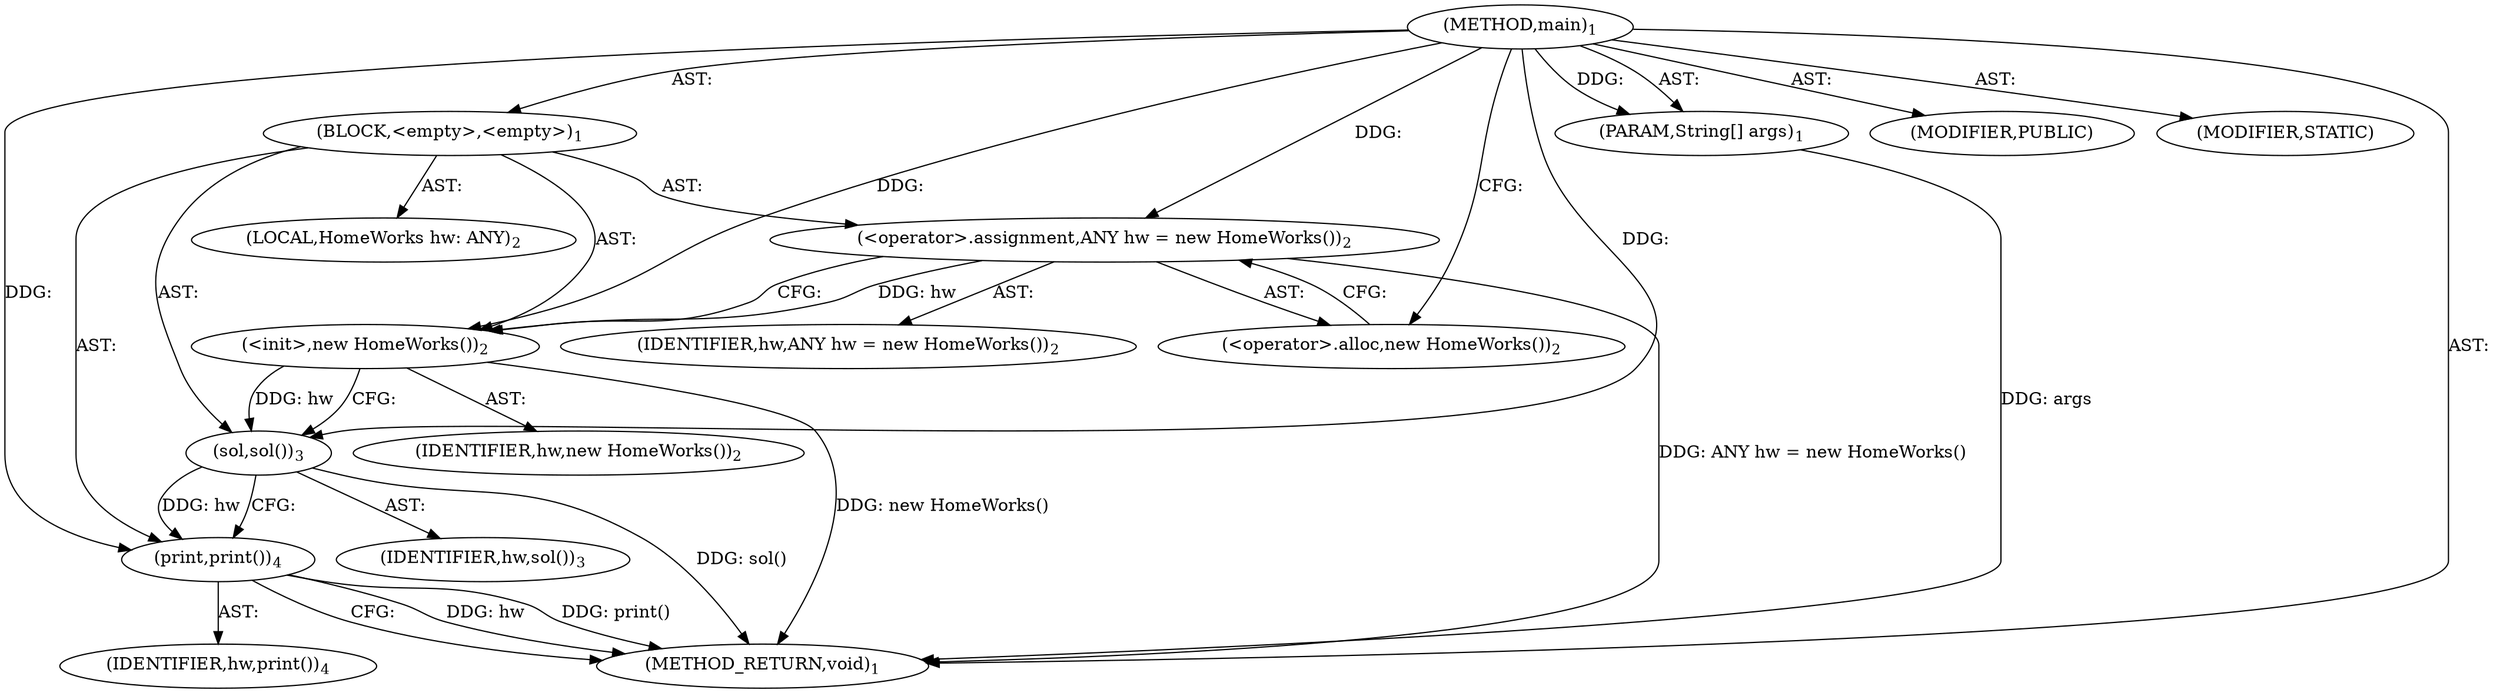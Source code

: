 digraph "main" {  
"19" [label = <(METHOD,main)<SUB>1</SUB>> ]
"20" [label = <(PARAM,String[] args)<SUB>1</SUB>> ]
"21" [label = <(BLOCK,&lt;empty&gt;,&lt;empty&gt;)<SUB>1</SUB>> ]
"4" [label = <(LOCAL,HomeWorks hw: ANY)<SUB>2</SUB>> ]
"22" [label = <(&lt;operator&gt;.assignment,ANY hw = new HomeWorks())<SUB>2</SUB>> ]
"23" [label = <(IDENTIFIER,hw,ANY hw = new HomeWorks())<SUB>2</SUB>> ]
"24" [label = <(&lt;operator&gt;.alloc,new HomeWorks())<SUB>2</SUB>> ]
"25" [label = <(&lt;init&gt;,new HomeWorks())<SUB>2</SUB>> ]
"3" [label = <(IDENTIFIER,hw,new HomeWorks())<SUB>2</SUB>> ]
"26" [label = <(sol,sol())<SUB>3</SUB>> ]
"27" [label = <(IDENTIFIER,hw,sol())<SUB>3</SUB>> ]
"28" [label = <(print,print())<SUB>4</SUB>> ]
"29" [label = <(IDENTIFIER,hw,print())<SUB>4</SUB>> ]
"30" [label = <(MODIFIER,PUBLIC)> ]
"31" [label = <(MODIFIER,STATIC)> ]
"32" [label = <(METHOD_RETURN,void)<SUB>1</SUB>> ]
  "19" -> "20"  [ label = "AST: "] 
  "19" -> "21"  [ label = "AST: "] 
  "19" -> "30"  [ label = "AST: "] 
  "19" -> "31"  [ label = "AST: "] 
  "19" -> "32"  [ label = "AST: "] 
  "21" -> "4"  [ label = "AST: "] 
  "21" -> "22"  [ label = "AST: "] 
  "21" -> "25"  [ label = "AST: "] 
  "21" -> "26"  [ label = "AST: "] 
  "21" -> "28"  [ label = "AST: "] 
  "22" -> "23"  [ label = "AST: "] 
  "22" -> "24"  [ label = "AST: "] 
  "25" -> "3"  [ label = "AST: "] 
  "26" -> "27"  [ label = "AST: "] 
  "28" -> "29"  [ label = "AST: "] 
  "22" -> "25"  [ label = "CFG: "] 
  "25" -> "26"  [ label = "CFG: "] 
  "26" -> "28"  [ label = "CFG: "] 
  "28" -> "32"  [ label = "CFG: "] 
  "24" -> "22"  [ label = "CFG: "] 
  "19" -> "24"  [ label = "CFG: "] 
  "20" -> "32"  [ label = "DDG: args"] 
  "22" -> "32"  [ label = "DDG: ANY hw = new HomeWorks()"] 
  "25" -> "32"  [ label = "DDG: new HomeWorks()"] 
  "26" -> "32"  [ label = "DDG: sol()"] 
  "28" -> "32"  [ label = "DDG: hw"] 
  "28" -> "32"  [ label = "DDG: print()"] 
  "19" -> "20"  [ label = "DDG: "] 
  "19" -> "22"  [ label = "DDG: "] 
  "22" -> "25"  [ label = "DDG: hw"] 
  "19" -> "25"  [ label = "DDG: "] 
  "25" -> "26"  [ label = "DDG: hw"] 
  "19" -> "26"  [ label = "DDG: "] 
  "26" -> "28"  [ label = "DDG: hw"] 
  "19" -> "28"  [ label = "DDG: "] 
}
